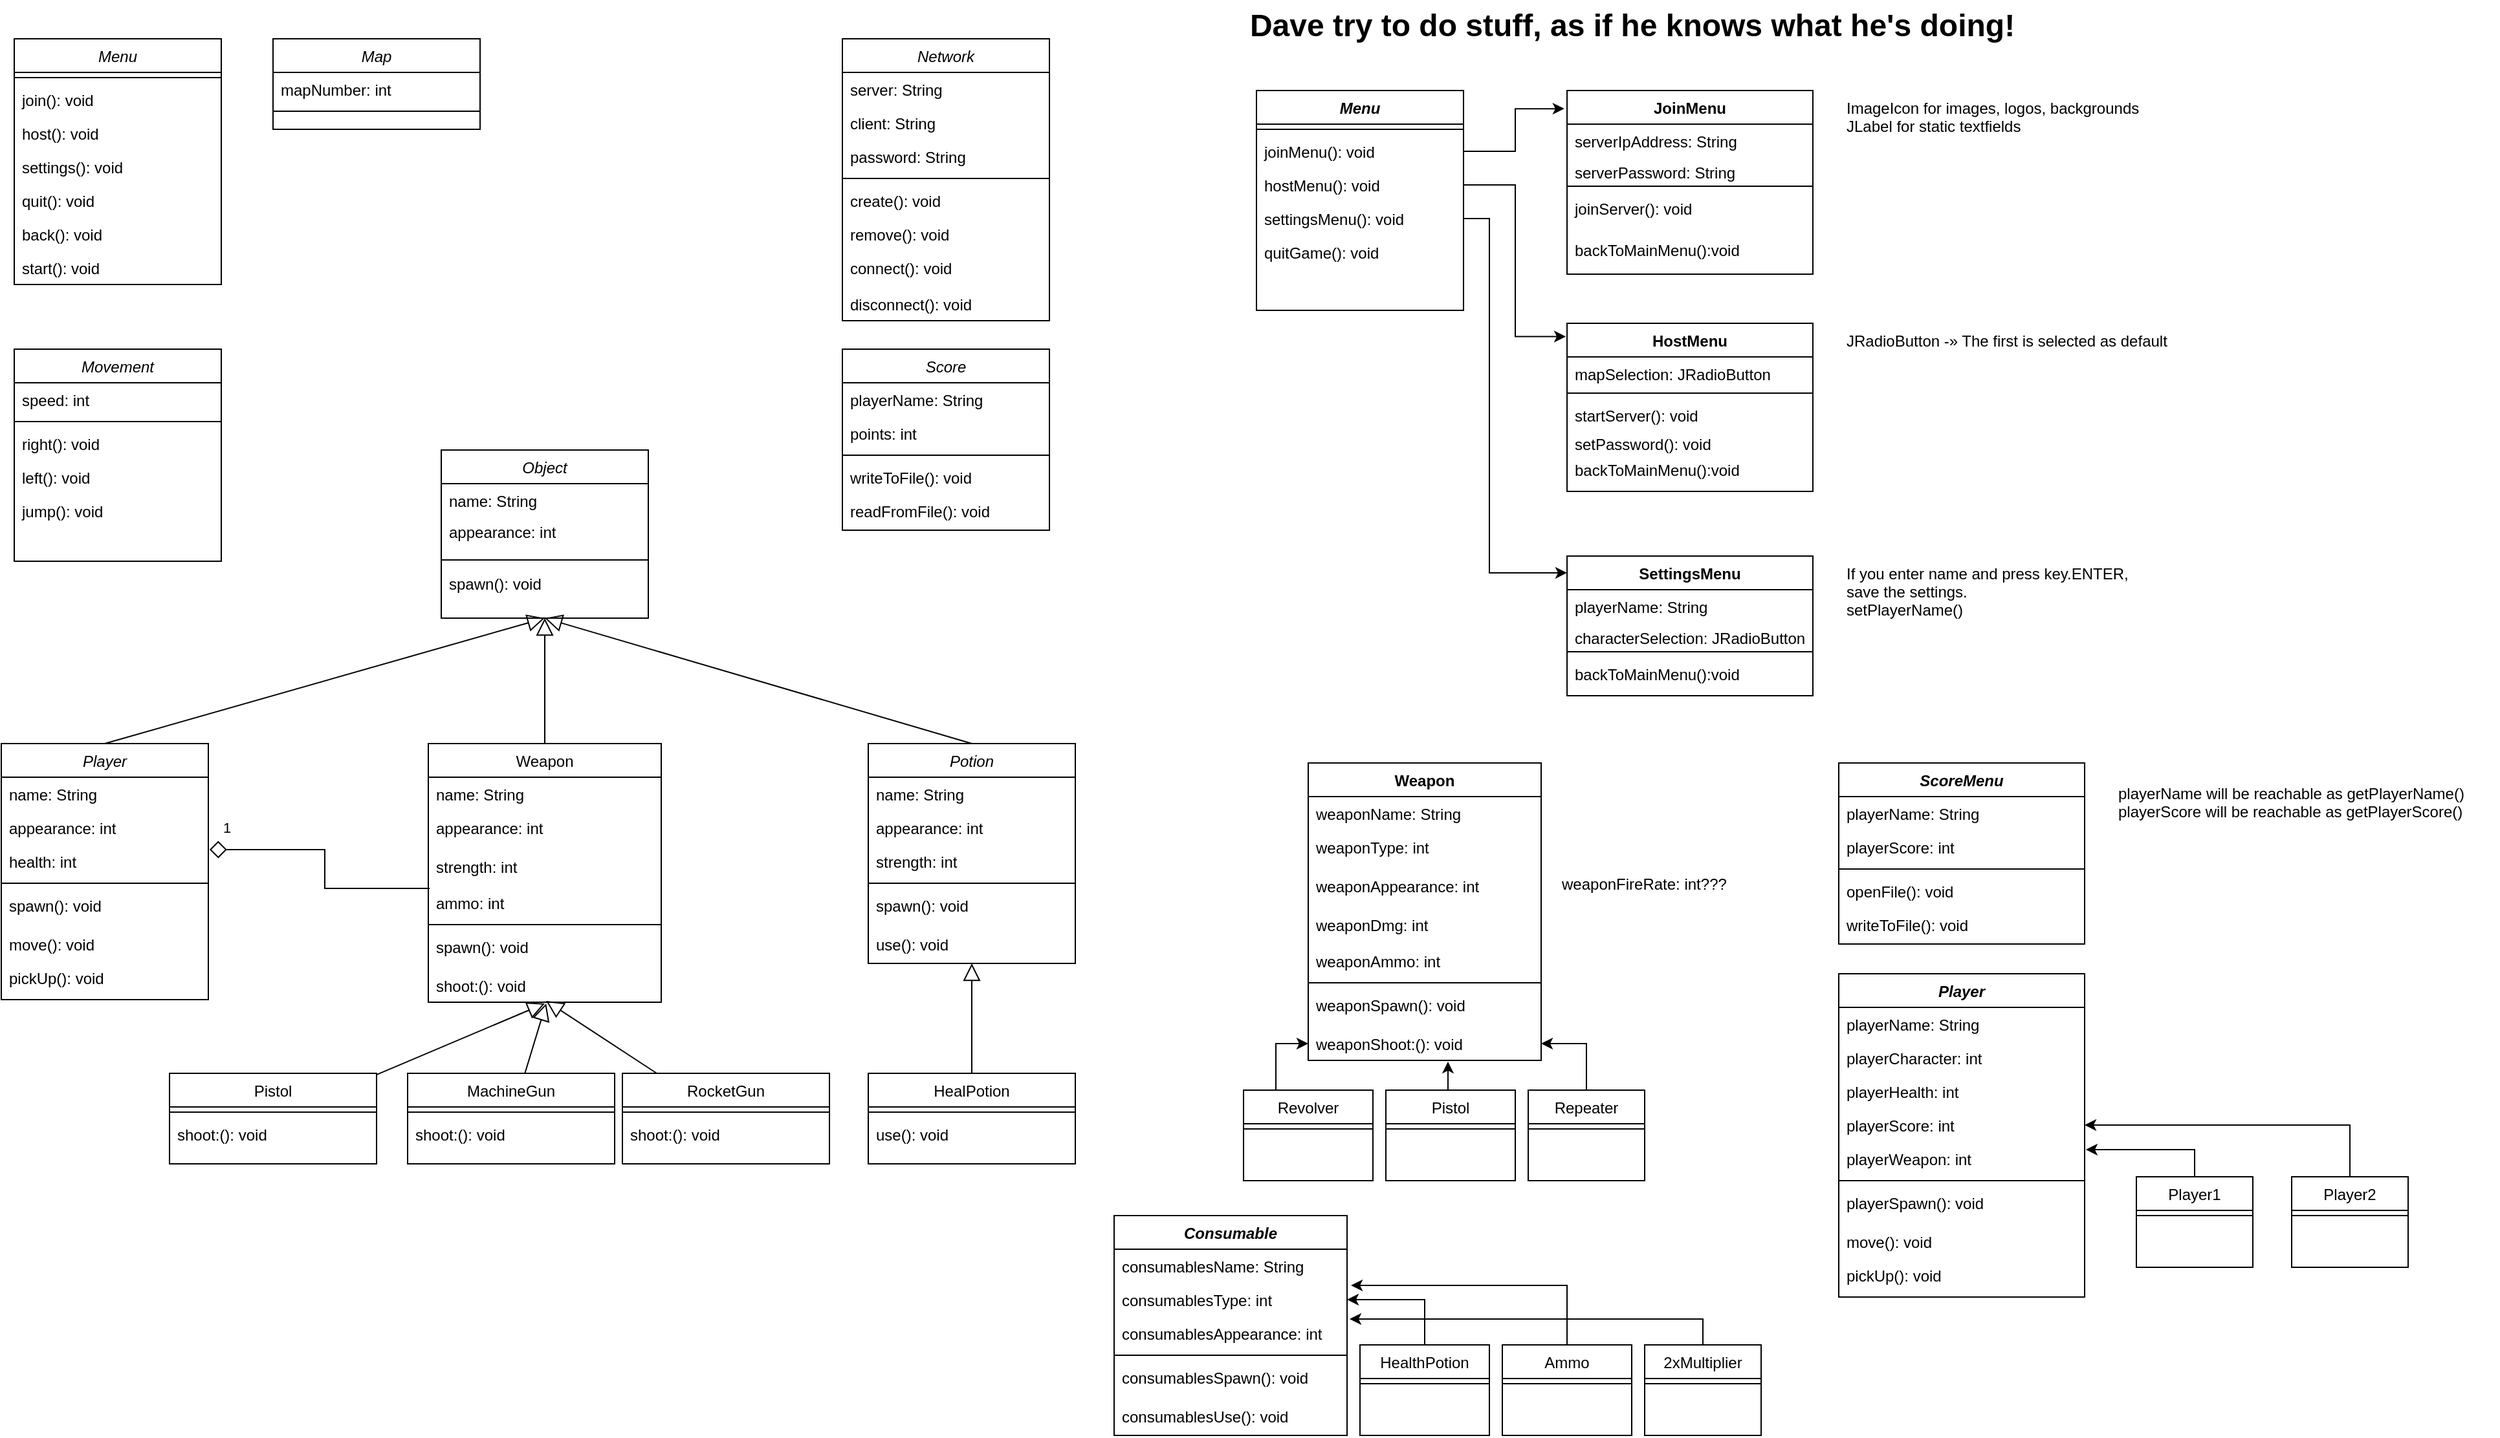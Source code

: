 <mxfile version="14.4.3" type="github">
  <diagram id="ZcS7Jbe5ZXRPlum8FtQR" name="Page-1">
    <mxGraphModel dx="1731" dy="1030" grid="1" gridSize="10" guides="1" tooltips="1" connect="1" arrows="1" fold="1" page="1" pageScale="1" pageWidth="1654" pageHeight="1169" math="0" shadow="0">
      <root>
        <mxCell id="0" />
        <mxCell id="1" parent="0" />
        <mxCell id="j9S9-_1Mp9KBC85wAZ-6-1" value="Map" style="swimlane;fontStyle=2;align=center;verticalAlign=top;childLayout=stackLayout;horizontal=1;startSize=26;horizontalStack=0;resizeParent=1;resizeLast=0;collapsible=1;marginBottom=0;rounded=0;shadow=0;strokeWidth=1;" parent="1" vertex="1">
          <mxGeometry x="320" y="40" width="160" height="70" as="geometry">
            <mxRectangle x="230" y="140" width="160" height="26" as="alternateBounds" />
          </mxGeometry>
        </mxCell>
        <mxCell id="j9S9-_1Mp9KBC85wAZ-6-2" value="mapNumber: int" style="text;align=left;verticalAlign=top;spacingLeft=4;spacingRight=4;overflow=hidden;rotatable=0;points=[[0,0.5],[1,0.5]];portConstraint=eastwest;" parent="j9S9-_1Mp9KBC85wAZ-6-1" vertex="1">
          <mxGeometry y="26" width="160" height="26" as="geometry" />
        </mxCell>
        <mxCell id="j9S9-_1Mp9KBC85wAZ-6-3" value="" style="line;html=1;strokeWidth=1;align=left;verticalAlign=middle;spacingTop=-1;spacingLeft=3;spacingRight=3;rotatable=0;labelPosition=right;points=[];portConstraint=eastwest;" parent="j9S9-_1Mp9KBC85wAZ-6-1" vertex="1">
          <mxGeometry y="52" width="160" height="8" as="geometry" />
        </mxCell>
        <mxCell id="j9S9-_1Mp9KBC85wAZ-6-4" value="Network" style="swimlane;fontStyle=2;align=center;verticalAlign=top;childLayout=stackLayout;horizontal=1;startSize=26;horizontalStack=0;resizeParent=1;resizeLast=0;collapsible=1;marginBottom=0;rounded=0;shadow=0;strokeWidth=1;" parent="1" vertex="1">
          <mxGeometry x="760" y="40" width="160" height="218" as="geometry">
            <mxRectangle x="230" y="140" width="160" height="26" as="alternateBounds" />
          </mxGeometry>
        </mxCell>
        <mxCell id="j9S9-_1Mp9KBC85wAZ-6-5" value="server: String" style="text;align=left;verticalAlign=top;spacingLeft=4;spacingRight=4;overflow=hidden;rotatable=0;points=[[0,0.5],[1,0.5]];portConstraint=eastwest;" parent="j9S9-_1Mp9KBC85wAZ-6-4" vertex="1">
          <mxGeometry y="26" width="160" height="26" as="geometry" />
        </mxCell>
        <mxCell id="j9S9-_1Mp9KBC85wAZ-6-6" value="client: String" style="text;align=left;verticalAlign=top;spacingLeft=4;spacingRight=4;overflow=hidden;rotatable=0;points=[[0,0.5],[1,0.5]];portConstraint=eastwest;rounded=0;shadow=0;html=0;" parent="j9S9-_1Mp9KBC85wAZ-6-4" vertex="1">
          <mxGeometry y="52" width="160" height="26" as="geometry" />
        </mxCell>
        <mxCell id="j9S9-_1Mp9KBC85wAZ-6-7" value="password: String" style="text;align=left;verticalAlign=top;spacingLeft=4;spacingRight=4;overflow=hidden;rotatable=0;points=[[0,0.5],[1,0.5]];portConstraint=eastwest;rounded=0;shadow=0;html=0;" parent="j9S9-_1Mp9KBC85wAZ-6-4" vertex="1">
          <mxGeometry y="78" width="160" height="26" as="geometry" />
        </mxCell>
        <mxCell id="j9S9-_1Mp9KBC85wAZ-6-8" value="" style="line;html=1;strokeWidth=1;align=left;verticalAlign=middle;spacingTop=-1;spacingLeft=3;spacingRight=3;rotatable=0;labelPosition=right;points=[];portConstraint=eastwest;" parent="j9S9-_1Mp9KBC85wAZ-6-4" vertex="1">
          <mxGeometry y="104" width="160" height="8" as="geometry" />
        </mxCell>
        <mxCell id="j9S9-_1Mp9KBC85wAZ-6-9" value="create(): void" style="text;align=left;verticalAlign=top;spacingLeft=4;spacingRight=4;overflow=hidden;rotatable=0;points=[[0,0.5],[1,0.5]];portConstraint=eastwest;" parent="j9S9-_1Mp9KBC85wAZ-6-4" vertex="1">
          <mxGeometry y="112" width="160" height="26" as="geometry" />
        </mxCell>
        <mxCell id="j9S9-_1Mp9KBC85wAZ-6-10" value="remove(): void" style="text;align=left;verticalAlign=top;spacingLeft=4;spacingRight=4;overflow=hidden;rotatable=0;points=[[0,0.5],[1,0.5]];portConstraint=eastwest;" parent="j9S9-_1Mp9KBC85wAZ-6-4" vertex="1">
          <mxGeometry y="138" width="160" height="26" as="geometry" />
        </mxCell>
        <mxCell id="j9S9-_1Mp9KBC85wAZ-6-11" value="connect(): void" style="text;align=left;verticalAlign=top;spacingLeft=4;spacingRight=4;overflow=hidden;rotatable=0;points=[[0,0.5],[1,0.5]];portConstraint=eastwest;" parent="j9S9-_1Mp9KBC85wAZ-6-4" vertex="1">
          <mxGeometry y="164" width="160" height="28" as="geometry" />
        </mxCell>
        <mxCell id="j9S9-_1Mp9KBC85wAZ-6-12" value="disconnect(): void" style="text;align=left;verticalAlign=top;spacingLeft=4;spacingRight=4;overflow=hidden;rotatable=0;points=[[0,0.5],[1,0.5]];portConstraint=eastwest;" parent="j9S9-_1Mp9KBC85wAZ-6-4" vertex="1">
          <mxGeometry y="192" width="160" height="26" as="geometry" />
        </mxCell>
        <mxCell id="j9S9-_1Mp9KBC85wAZ-6-13" value="Object" style="swimlane;fontStyle=2;align=center;verticalAlign=top;childLayout=stackLayout;horizontal=1;startSize=26;horizontalStack=0;resizeParent=1;resizeLast=0;collapsible=1;marginBottom=0;rounded=0;shadow=0;strokeWidth=1;" parent="1" vertex="1">
          <mxGeometry x="450" y="358" width="160" height="130" as="geometry">
            <mxRectangle x="230" y="140" width="160" height="26" as="alternateBounds" />
          </mxGeometry>
        </mxCell>
        <mxCell id="j9S9-_1Mp9KBC85wAZ-6-14" value="name: String" style="text;align=left;verticalAlign=top;spacingLeft=4;spacingRight=4;overflow=hidden;rotatable=0;points=[[0,0.5],[1,0.5]];portConstraint=eastwest;" parent="j9S9-_1Mp9KBC85wAZ-6-13" vertex="1">
          <mxGeometry y="26" width="160" height="24" as="geometry" />
        </mxCell>
        <mxCell id="j9S9-_1Mp9KBC85wAZ-6-15" value="appearance: int" style="text;align=left;verticalAlign=top;spacingLeft=4;spacingRight=4;overflow=hidden;rotatable=0;points=[[0,0.5],[1,0.5]];portConstraint=eastwest;" parent="j9S9-_1Mp9KBC85wAZ-6-13" vertex="1">
          <mxGeometry y="50" width="160" height="30" as="geometry" />
        </mxCell>
        <mxCell id="j9S9-_1Mp9KBC85wAZ-6-16" value="" style="line;html=1;strokeWidth=1;align=left;verticalAlign=middle;spacingTop=-1;spacingLeft=3;spacingRight=3;rotatable=0;labelPosition=right;points=[];portConstraint=eastwest;" parent="j9S9-_1Mp9KBC85wAZ-6-13" vertex="1">
          <mxGeometry y="80" width="160" height="10" as="geometry" />
        </mxCell>
        <mxCell id="j9S9-_1Mp9KBC85wAZ-6-17" value="spawn(): void" style="text;align=left;verticalAlign=top;spacingLeft=4;spacingRight=4;overflow=hidden;rotatable=0;points=[[0,0.5],[1,0.5]];portConstraint=eastwest;" parent="j9S9-_1Mp9KBC85wAZ-6-13" vertex="1">
          <mxGeometry y="90" width="160" height="30" as="geometry" />
        </mxCell>
        <mxCell id="j9S9-_1Mp9KBC85wAZ-6-18" style="edgeStyle=none;rounded=0;orthogonalLoop=1;jettySize=auto;html=1;entryX=0.5;entryY=1;entryDx=0;entryDy=0;endArrow=block;endFill=0;endSize=11;targetPerimeterSpacing=6;exitX=0.5;exitY=0;exitDx=0;exitDy=0;" parent="1" source="j9S9-_1Mp9KBC85wAZ-6-19" target="j9S9-_1Mp9KBC85wAZ-6-13" edge="1">
          <mxGeometry relative="1" as="geometry" />
        </mxCell>
        <mxCell id="j9S9-_1Mp9KBC85wAZ-6-19" value="Player" style="swimlane;fontStyle=2;align=center;verticalAlign=top;childLayout=stackLayout;horizontal=1;startSize=26;horizontalStack=0;resizeParent=1;resizeLast=0;collapsible=1;marginBottom=0;rounded=0;shadow=0;strokeWidth=1;" parent="1" vertex="1">
          <mxGeometry x="110" y="585" width="160" height="198" as="geometry">
            <mxRectangle x="230" y="140" width="160" height="26" as="alternateBounds" />
          </mxGeometry>
        </mxCell>
        <mxCell id="j9S9-_1Mp9KBC85wAZ-6-20" value="name: String" style="text;align=left;verticalAlign=top;spacingLeft=4;spacingRight=4;overflow=hidden;rotatable=0;points=[[0,0.5],[1,0.5]];portConstraint=eastwest;" parent="j9S9-_1Mp9KBC85wAZ-6-19" vertex="1">
          <mxGeometry y="26" width="160" height="26" as="geometry" />
        </mxCell>
        <mxCell id="j9S9-_1Mp9KBC85wAZ-6-21" value="appearance: int" style="text;align=left;verticalAlign=top;spacingLeft=4;spacingRight=4;overflow=hidden;rotatable=0;points=[[0,0.5],[1,0.5]];portConstraint=eastwest;rounded=0;shadow=0;html=0;" parent="j9S9-_1Mp9KBC85wAZ-6-19" vertex="1">
          <mxGeometry y="52" width="160" height="26" as="geometry" />
        </mxCell>
        <mxCell id="j9S9-_1Mp9KBC85wAZ-6-22" value="health: int" style="text;align=left;verticalAlign=top;spacingLeft=4;spacingRight=4;overflow=hidden;rotatable=0;points=[[0,0.5],[1,0.5]];portConstraint=eastwest;rounded=0;shadow=0;html=0;" parent="j9S9-_1Mp9KBC85wAZ-6-19" vertex="1">
          <mxGeometry y="78" width="160" height="26" as="geometry" />
        </mxCell>
        <mxCell id="j9S9-_1Mp9KBC85wAZ-6-23" value="" style="line;html=1;strokeWidth=1;align=left;verticalAlign=middle;spacingTop=-1;spacingLeft=3;spacingRight=3;rotatable=0;labelPosition=right;points=[];portConstraint=eastwest;" parent="j9S9-_1Mp9KBC85wAZ-6-19" vertex="1">
          <mxGeometry y="104" width="160" height="8" as="geometry" />
        </mxCell>
        <mxCell id="j9S9-_1Mp9KBC85wAZ-6-24" value="spawn(): void" style="text;align=left;verticalAlign=top;spacingLeft=4;spacingRight=4;overflow=hidden;rotatable=0;points=[[0,0.5],[1,0.5]];portConstraint=eastwest;" parent="j9S9-_1Mp9KBC85wAZ-6-19" vertex="1">
          <mxGeometry y="112" width="160" height="30" as="geometry" />
        </mxCell>
        <mxCell id="j9S9-_1Mp9KBC85wAZ-6-25" value="move(): void" style="text;align=left;verticalAlign=top;spacingLeft=4;spacingRight=4;overflow=hidden;rotatable=0;points=[[0,0.5],[1,0.5]];portConstraint=eastwest;" parent="j9S9-_1Mp9KBC85wAZ-6-19" vertex="1">
          <mxGeometry y="142" width="160" height="26" as="geometry" />
        </mxCell>
        <mxCell id="j9S9-_1Mp9KBC85wAZ-6-26" value="pickUp(): void" style="text;align=left;verticalAlign=top;spacingLeft=4;spacingRight=4;overflow=hidden;rotatable=0;points=[[0,0.5],[1,0.5]];portConstraint=eastwest;" parent="j9S9-_1Mp9KBC85wAZ-6-19" vertex="1">
          <mxGeometry y="168" width="160" height="30" as="geometry" />
        </mxCell>
        <mxCell id="j9S9-_1Mp9KBC85wAZ-6-27" style="edgeStyle=none;rounded=0;orthogonalLoop=1;jettySize=auto;html=1;endArrow=block;endFill=0;endSize=11;targetPerimeterSpacing=6;entryX=0.5;entryY=1;entryDx=0;entryDy=0;" parent="1" source="j9S9-_1Mp9KBC85wAZ-6-28" target="j9S9-_1Mp9KBC85wAZ-6-13" edge="1">
          <mxGeometry relative="1" as="geometry">
            <mxPoint x="450" y="740" as="targetPoint" />
          </mxGeometry>
        </mxCell>
        <mxCell id="j9S9-_1Mp9KBC85wAZ-6-28" value="Weapon" style="swimlane;fontStyle=0;align=center;verticalAlign=top;childLayout=stackLayout;horizontal=1;startSize=26;horizontalStack=0;resizeParent=1;resizeLast=0;collapsible=1;marginBottom=0;rounded=0;shadow=0;strokeWidth=1;" parent="1" vertex="1">
          <mxGeometry x="440" y="585" width="180" height="200" as="geometry">
            <mxRectangle x="130" y="380" width="160" height="26" as="alternateBounds" />
          </mxGeometry>
        </mxCell>
        <mxCell id="j9S9-_1Mp9KBC85wAZ-6-29" value="name: String" style="text;align=left;verticalAlign=top;spacingLeft=4;spacingRight=4;overflow=hidden;rotatable=0;points=[[0,0.5],[1,0.5]];portConstraint=eastwest;" parent="j9S9-_1Mp9KBC85wAZ-6-28" vertex="1">
          <mxGeometry y="26" width="180" height="26" as="geometry" />
        </mxCell>
        <mxCell id="j9S9-_1Mp9KBC85wAZ-6-30" value="appearance: int" style="text;align=left;verticalAlign=top;spacingLeft=4;spacingRight=4;overflow=hidden;rotatable=0;points=[[0,0.5],[1,0.5]];portConstraint=eastwest;" parent="j9S9-_1Mp9KBC85wAZ-6-28" vertex="1">
          <mxGeometry y="52" width="180" height="30" as="geometry" />
        </mxCell>
        <mxCell id="j9S9-_1Mp9KBC85wAZ-6-31" value="strength: int" style="text;align=left;verticalAlign=top;spacingLeft=4;spacingRight=4;overflow=hidden;rotatable=0;points=[[0,0.5],[1,0.5]];portConstraint=eastwest;rounded=0;shadow=0;html=0;" parent="j9S9-_1Mp9KBC85wAZ-6-28" vertex="1">
          <mxGeometry y="82" width="180" height="28" as="geometry" />
        </mxCell>
        <mxCell id="j9S9-_1Mp9KBC85wAZ-6-32" value="ammo: int" style="text;align=left;verticalAlign=top;spacingLeft=4;spacingRight=4;overflow=hidden;rotatable=0;points=[[0,0.5],[1,0.5]];portConstraint=eastwest;" parent="j9S9-_1Mp9KBC85wAZ-6-28" vertex="1">
          <mxGeometry y="110" width="180" height="26" as="geometry" />
        </mxCell>
        <mxCell id="j9S9-_1Mp9KBC85wAZ-6-33" value="" style="line;html=1;strokeWidth=1;align=left;verticalAlign=middle;spacingTop=-1;spacingLeft=3;spacingRight=3;rotatable=0;labelPosition=right;points=[];portConstraint=eastwest;" parent="j9S9-_1Mp9KBC85wAZ-6-28" vertex="1">
          <mxGeometry y="136" width="180" height="8" as="geometry" />
        </mxCell>
        <mxCell id="j9S9-_1Mp9KBC85wAZ-6-34" value="spawn(): void" style="text;align=left;verticalAlign=top;spacingLeft=4;spacingRight=4;overflow=hidden;rotatable=0;points=[[0,0.5],[1,0.5]];portConstraint=eastwest;" parent="j9S9-_1Mp9KBC85wAZ-6-28" vertex="1">
          <mxGeometry y="144" width="180" height="30" as="geometry" />
        </mxCell>
        <mxCell id="j9S9-_1Mp9KBC85wAZ-6-35" value="shoot:(): void" style="text;align=left;verticalAlign=top;spacingLeft=4;spacingRight=4;overflow=hidden;rotatable=0;points=[[0,0.5],[1,0.5]];portConstraint=eastwest;" parent="j9S9-_1Mp9KBC85wAZ-6-28" vertex="1">
          <mxGeometry y="174" width="180" height="26" as="geometry" />
        </mxCell>
        <mxCell id="j9S9-_1Mp9KBC85wAZ-6-36" style="edgeStyle=none;rounded=0;orthogonalLoop=1;jettySize=auto;html=1;endArrow=block;endFill=0;endSize=11;targetPerimeterSpacing=6;entryX=0.506;entryY=1.038;entryDx=0;entryDy=0;entryPerimeter=0;" parent="1" source="j9S9-_1Mp9KBC85wAZ-6-37" target="j9S9-_1Mp9KBC85wAZ-6-35" edge="1">
          <mxGeometry relative="1" as="geometry">
            <mxPoint x="504" y="990" as="targetPoint" />
          </mxGeometry>
        </mxCell>
        <mxCell id="j9S9-_1Mp9KBC85wAZ-6-37" value="MachineGun" style="swimlane;fontStyle=0;align=center;verticalAlign=top;childLayout=stackLayout;horizontal=1;startSize=26;horizontalStack=0;resizeParent=1;resizeLast=0;collapsible=1;marginBottom=0;rounded=0;shadow=0;strokeWidth=1;" parent="1" vertex="1">
          <mxGeometry x="424" y="840" width="160" height="70" as="geometry">
            <mxRectangle x="340" y="380" width="170" height="26" as="alternateBounds" />
          </mxGeometry>
        </mxCell>
        <mxCell id="j9S9-_1Mp9KBC85wAZ-6-38" value="" style="line;html=1;strokeWidth=1;align=left;verticalAlign=middle;spacingTop=-1;spacingLeft=3;spacingRight=3;rotatable=0;labelPosition=right;points=[];portConstraint=eastwest;" parent="j9S9-_1Mp9KBC85wAZ-6-37" vertex="1">
          <mxGeometry y="26" width="160" height="8" as="geometry" />
        </mxCell>
        <mxCell id="j9S9-_1Mp9KBC85wAZ-6-39" value="shoot:(): void" style="text;align=left;verticalAlign=top;spacingLeft=4;spacingRight=4;overflow=hidden;rotatable=0;points=[[0,0.5],[1,0.5]];portConstraint=eastwest;" parent="j9S9-_1Mp9KBC85wAZ-6-37" vertex="1">
          <mxGeometry y="34" width="160" height="26" as="geometry" />
        </mxCell>
        <mxCell id="j9S9-_1Mp9KBC85wAZ-6-40" value="1" style="edgeStyle=orthogonalEdgeStyle;rounded=0;orthogonalLoop=1;jettySize=auto;html=1;entryX=1.006;entryY=1.154;entryDx=0;entryDy=0;entryPerimeter=0;endArrow=diamond;endFill=0;exitX=0.006;exitY=0.077;exitDx=0;exitDy=0;exitPerimeter=0;targetPerimeterSpacing=6;endSize=11;" parent="1" source="j9S9-_1Mp9KBC85wAZ-6-32" target="j9S9-_1Mp9KBC85wAZ-6-21" edge="1">
          <mxGeometry x="0.871" y="-17" relative="1" as="geometry">
            <mxPoint as="offset" />
          </mxGeometry>
        </mxCell>
        <mxCell id="j9S9-_1Mp9KBC85wAZ-6-41" style="edgeStyle=none;rounded=0;orthogonalLoop=1;jettySize=auto;html=1;endArrow=block;endFill=0;endSize=11;targetPerimeterSpacing=6;entryX=0.506;entryY=0.962;entryDx=0;entryDy=0;entryPerimeter=0;" parent="1" source="j9S9-_1Mp9KBC85wAZ-6-42" target="j9S9-_1Mp9KBC85wAZ-6-35" edge="1">
          <mxGeometry relative="1" as="geometry">
            <mxPoint x="460" y="950" as="targetPoint" />
            <Array as="points" />
          </mxGeometry>
        </mxCell>
        <mxCell id="j9S9-_1Mp9KBC85wAZ-6-42" value="RocketGun" style="swimlane;fontStyle=0;align=center;verticalAlign=top;childLayout=stackLayout;horizontal=1;startSize=26;horizontalStack=0;resizeParent=1;resizeLast=0;collapsible=1;marginBottom=0;rounded=0;shadow=0;strokeWidth=1;" parent="1" vertex="1">
          <mxGeometry x="590" y="840" width="160" height="70" as="geometry">
            <mxRectangle x="340" y="380" width="170" height="26" as="alternateBounds" />
          </mxGeometry>
        </mxCell>
        <mxCell id="j9S9-_1Mp9KBC85wAZ-6-43" value="" style="line;html=1;strokeWidth=1;align=left;verticalAlign=middle;spacingTop=-1;spacingLeft=3;spacingRight=3;rotatable=0;labelPosition=right;points=[];portConstraint=eastwest;" parent="j9S9-_1Mp9KBC85wAZ-6-42" vertex="1">
          <mxGeometry y="26" width="160" height="8" as="geometry" />
        </mxCell>
        <mxCell id="j9S9-_1Mp9KBC85wAZ-6-44" value="shoot:(): void" style="text;align=left;verticalAlign=top;spacingLeft=4;spacingRight=4;overflow=hidden;rotatable=0;points=[[0,0.5],[1,0.5]];portConstraint=eastwest;" parent="j9S9-_1Mp9KBC85wAZ-6-42" vertex="1">
          <mxGeometry y="34" width="160" height="26" as="geometry" />
        </mxCell>
        <mxCell id="j9S9-_1Mp9KBC85wAZ-6-45" style="edgeStyle=none;rounded=0;orthogonalLoop=1;jettySize=auto;html=1;endArrow=block;endFill=0;endSize=11;targetPerimeterSpacing=6;entryX=0.5;entryY=1.038;entryDx=0;entryDy=0;entryPerimeter=0;" parent="1" source="j9S9-_1Mp9KBC85wAZ-6-46" target="j9S9-_1Mp9KBC85wAZ-6-35" edge="1">
          <mxGeometry relative="1" as="geometry">
            <mxPoint x="510" y="990" as="targetPoint" />
          </mxGeometry>
        </mxCell>
        <mxCell id="j9S9-_1Mp9KBC85wAZ-6-46" value="Pistol" style="swimlane;fontStyle=0;align=center;verticalAlign=top;childLayout=stackLayout;horizontal=1;startSize=26;horizontalStack=0;resizeParent=1;resizeLast=0;collapsible=1;marginBottom=0;rounded=0;shadow=0;strokeWidth=1;" parent="1" vertex="1">
          <mxGeometry x="240" y="840" width="160" height="70" as="geometry">
            <mxRectangle x="340" y="380" width="170" height="26" as="alternateBounds" />
          </mxGeometry>
        </mxCell>
        <mxCell id="j9S9-_1Mp9KBC85wAZ-6-47" value="" style="line;html=1;strokeWidth=1;align=left;verticalAlign=middle;spacingTop=-1;spacingLeft=3;spacingRight=3;rotatable=0;labelPosition=right;points=[];portConstraint=eastwest;" parent="j9S9-_1Mp9KBC85wAZ-6-46" vertex="1">
          <mxGeometry y="26" width="160" height="8" as="geometry" />
        </mxCell>
        <mxCell id="j9S9-_1Mp9KBC85wAZ-6-48" value="shoot:(): void" style="text;align=left;verticalAlign=top;spacingLeft=4;spacingRight=4;overflow=hidden;rotatable=0;points=[[0,0.5],[1,0.5]];portConstraint=eastwest;" parent="j9S9-_1Mp9KBC85wAZ-6-46" vertex="1">
          <mxGeometry y="34" width="160" height="26" as="geometry" />
        </mxCell>
        <mxCell id="j9S9-_1Mp9KBC85wAZ-6-49" style="edgeStyle=none;rounded=0;orthogonalLoop=1;jettySize=auto;html=1;entryX=0.5;entryY=1;entryDx=0;entryDy=0;endArrow=block;endFill=0;endSize=11;targetPerimeterSpacing=6;exitX=0.5;exitY=0;exitDx=0;exitDy=0;" parent="1" source="j9S9-_1Mp9KBC85wAZ-6-50" target="j9S9-_1Mp9KBC85wAZ-6-13" edge="1">
          <mxGeometry relative="1" as="geometry" />
        </mxCell>
        <mxCell id="j9S9-_1Mp9KBC85wAZ-6-50" value="Potion" style="swimlane;fontStyle=2;align=center;verticalAlign=top;childLayout=stackLayout;horizontal=1;startSize=26;horizontalStack=0;resizeParent=1;resizeLast=0;collapsible=1;marginBottom=0;rounded=0;shadow=0;strokeWidth=1;" parent="1" vertex="1">
          <mxGeometry x="780" y="585" width="160" height="170" as="geometry">
            <mxRectangle x="230" y="140" width="160" height="26" as="alternateBounds" />
          </mxGeometry>
        </mxCell>
        <mxCell id="j9S9-_1Mp9KBC85wAZ-6-51" value="name: String" style="text;align=left;verticalAlign=top;spacingLeft=4;spacingRight=4;overflow=hidden;rotatable=0;points=[[0,0.5],[1,0.5]];portConstraint=eastwest;" parent="j9S9-_1Mp9KBC85wAZ-6-50" vertex="1">
          <mxGeometry y="26" width="160" height="26" as="geometry" />
        </mxCell>
        <mxCell id="j9S9-_1Mp9KBC85wAZ-6-52" value="appearance: int" style="text;align=left;verticalAlign=top;spacingLeft=4;spacingRight=4;overflow=hidden;rotatable=0;points=[[0,0.5],[1,0.5]];portConstraint=eastwest;rounded=0;shadow=0;html=0;" parent="j9S9-_1Mp9KBC85wAZ-6-50" vertex="1">
          <mxGeometry y="52" width="160" height="26" as="geometry" />
        </mxCell>
        <mxCell id="j9S9-_1Mp9KBC85wAZ-6-53" value="strength: int" style="text;align=left;verticalAlign=top;spacingLeft=4;spacingRight=4;overflow=hidden;rotatable=0;points=[[0,0.5],[1,0.5]];portConstraint=eastwest;rounded=0;shadow=0;html=0;" parent="j9S9-_1Mp9KBC85wAZ-6-50" vertex="1">
          <mxGeometry y="78" width="160" height="26" as="geometry" />
        </mxCell>
        <mxCell id="j9S9-_1Mp9KBC85wAZ-6-54" value="" style="line;html=1;strokeWidth=1;align=left;verticalAlign=middle;spacingTop=-1;spacingLeft=3;spacingRight=3;rotatable=0;labelPosition=right;points=[];portConstraint=eastwest;" parent="j9S9-_1Mp9KBC85wAZ-6-50" vertex="1">
          <mxGeometry y="104" width="160" height="8" as="geometry" />
        </mxCell>
        <mxCell id="j9S9-_1Mp9KBC85wAZ-6-55" value="spawn(): void" style="text;align=left;verticalAlign=top;spacingLeft=4;spacingRight=4;overflow=hidden;rotatable=0;points=[[0,0.5],[1,0.5]];portConstraint=eastwest;" parent="j9S9-_1Mp9KBC85wAZ-6-50" vertex="1">
          <mxGeometry y="112" width="160" height="30" as="geometry" />
        </mxCell>
        <mxCell id="j9S9-_1Mp9KBC85wAZ-6-56" value="use(): void" style="text;align=left;verticalAlign=top;spacingLeft=4;spacingRight=4;overflow=hidden;rotatable=0;points=[[0,0.5],[1,0.5]];portConstraint=eastwest;" parent="j9S9-_1Mp9KBC85wAZ-6-50" vertex="1">
          <mxGeometry y="142" width="160" height="26" as="geometry" />
        </mxCell>
        <mxCell id="j9S9-_1Mp9KBC85wAZ-6-57" style="edgeStyle=none;rounded=0;orthogonalLoop=1;jettySize=auto;html=1;endArrow=block;endFill=0;endSize=11;targetPerimeterSpacing=6;entryX=0.5;entryY=1;entryDx=0;entryDy=0;" parent="1" source="j9S9-_1Mp9KBC85wAZ-6-58" target="j9S9-_1Mp9KBC85wAZ-6-50" edge="1">
          <mxGeometry relative="1" as="geometry">
            <mxPoint x="740" y="1020" as="targetPoint" />
          </mxGeometry>
        </mxCell>
        <mxCell id="j9S9-_1Mp9KBC85wAZ-6-58" value="HealPotion" style="swimlane;fontStyle=0;align=center;verticalAlign=top;childLayout=stackLayout;horizontal=1;startSize=26;horizontalStack=0;resizeParent=1;resizeLast=0;collapsible=1;marginBottom=0;rounded=0;shadow=0;strokeWidth=1;" parent="1" vertex="1">
          <mxGeometry x="780" y="840" width="160" height="70" as="geometry">
            <mxRectangle x="340" y="380" width="170" height="26" as="alternateBounds" />
          </mxGeometry>
        </mxCell>
        <mxCell id="j9S9-_1Mp9KBC85wAZ-6-59" value="" style="line;html=1;strokeWidth=1;align=left;verticalAlign=middle;spacingTop=-1;spacingLeft=3;spacingRight=3;rotatable=0;labelPosition=right;points=[];portConstraint=eastwest;" parent="j9S9-_1Mp9KBC85wAZ-6-58" vertex="1">
          <mxGeometry y="26" width="160" height="8" as="geometry" />
        </mxCell>
        <mxCell id="j9S9-_1Mp9KBC85wAZ-6-60" value="use(): void" style="text;align=left;verticalAlign=top;spacingLeft=4;spacingRight=4;overflow=hidden;rotatable=0;points=[[0,0.5],[1,0.5]];portConstraint=eastwest;" parent="j9S9-_1Mp9KBC85wAZ-6-58" vertex="1">
          <mxGeometry y="34" width="160" height="26" as="geometry" />
        </mxCell>
        <mxCell id="j9S9-_1Mp9KBC85wAZ-6-61" value="Menu" style="swimlane;fontStyle=2;align=center;verticalAlign=top;childLayout=stackLayout;horizontal=1;startSize=26;horizontalStack=0;resizeParent=1;resizeLast=0;collapsible=1;marginBottom=0;rounded=0;shadow=0;strokeWidth=1;" parent="1" vertex="1">
          <mxGeometry x="120" y="40" width="160" height="190" as="geometry">
            <mxRectangle x="230" y="140" width="160" height="26" as="alternateBounds" />
          </mxGeometry>
        </mxCell>
        <mxCell id="j9S9-_1Mp9KBC85wAZ-6-62" value="" style="line;html=1;strokeWidth=1;align=left;verticalAlign=middle;spacingTop=-1;spacingLeft=3;spacingRight=3;rotatable=0;labelPosition=right;points=[];portConstraint=eastwest;" parent="j9S9-_1Mp9KBC85wAZ-6-61" vertex="1">
          <mxGeometry y="26" width="160" height="8" as="geometry" />
        </mxCell>
        <mxCell id="j9S9-_1Mp9KBC85wAZ-6-63" value="join(): void" style="text;align=left;verticalAlign=top;spacingLeft=4;spacingRight=4;overflow=hidden;rotatable=0;points=[[0,0.5],[1,0.5]];portConstraint=eastwest;" parent="j9S9-_1Mp9KBC85wAZ-6-61" vertex="1">
          <mxGeometry y="34" width="160" height="26" as="geometry" />
        </mxCell>
        <mxCell id="j9S9-_1Mp9KBC85wAZ-6-64" value="host(): void" style="text;align=left;verticalAlign=top;spacingLeft=4;spacingRight=4;overflow=hidden;rotatable=0;points=[[0,0.5],[1,0.5]];portConstraint=eastwest;" parent="j9S9-_1Mp9KBC85wAZ-6-61" vertex="1">
          <mxGeometry y="60" width="160" height="26" as="geometry" />
        </mxCell>
        <mxCell id="j9S9-_1Mp9KBC85wAZ-6-65" value="settings(): void" style="text;align=left;verticalAlign=top;spacingLeft=4;spacingRight=4;overflow=hidden;rotatable=0;points=[[0,0.5],[1,0.5]];portConstraint=eastwest;" parent="j9S9-_1Mp9KBC85wAZ-6-61" vertex="1">
          <mxGeometry y="86" width="160" height="26" as="geometry" />
        </mxCell>
        <mxCell id="j9S9-_1Mp9KBC85wAZ-6-66" value="quit(): void" style="text;align=left;verticalAlign=top;spacingLeft=4;spacingRight=4;overflow=hidden;rotatable=0;points=[[0,0.5],[1,0.5]];portConstraint=eastwest;" parent="j9S9-_1Mp9KBC85wAZ-6-61" vertex="1">
          <mxGeometry y="112" width="160" height="26" as="geometry" />
        </mxCell>
        <mxCell id="j9S9-_1Mp9KBC85wAZ-6-68" value="back(): void" style="text;align=left;verticalAlign=top;spacingLeft=4;spacingRight=4;overflow=hidden;rotatable=0;points=[[0,0.5],[1,0.5]];portConstraint=eastwest;" parent="j9S9-_1Mp9KBC85wAZ-6-61" vertex="1">
          <mxGeometry y="138" width="160" height="26" as="geometry" />
        </mxCell>
        <mxCell id="j9S9-_1Mp9KBC85wAZ-6-67" value="start(): void" style="text;align=left;verticalAlign=top;spacingLeft=4;spacingRight=4;overflow=hidden;rotatable=0;points=[[0,0.5],[1,0.5]];portConstraint=eastwest;" parent="j9S9-_1Mp9KBC85wAZ-6-61" vertex="1">
          <mxGeometry y="164" width="160" height="26" as="geometry" />
        </mxCell>
        <mxCell id="j9S9-_1Mp9KBC85wAZ-6-69" value="Movement" style="swimlane;fontStyle=2;align=center;verticalAlign=top;childLayout=stackLayout;horizontal=1;startSize=26;horizontalStack=0;resizeParent=1;resizeLast=0;collapsible=1;marginBottom=0;rounded=0;shadow=0;strokeWidth=1;" parent="1" vertex="1">
          <mxGeometry x="120" y="280" width="160" height="164" as="geometry">
            <mxRectangle x="230" y="140" width="160" height="26" as="alternateBounds" />
          </mxGeometry>
        </mxCell>
        <mxCell id="j9S9-_1Mp9KBC85wAZ-6-70" value="speed: int" style="text;align=left;verticalAlign=top;spacingLeft=4;spacingRight=4;overflow=hidden;rotatable=0;points=[[0,0.5],[1,0.5]];portConstraint=eastwest;rounded=0;shadow=0;html=0;" parent="j9S9-_1Mp9KBC85wAZ-6-69" vertex="1">
          <mxGeometry y="26" width="160" height="26" as="geometry" />
        </mxCell>
        <mxCell id="j9S9-_1Mp9KBC85wAZ-6-71" value="" style="line;html=1;strokeWidth=1;align=left;verticalAlign=middle;spacingTop=-1;spacingLeft=3;spacingRight=3;rotatable=0;labelPosition=right;points=[];portConstraint=eastwest;" parent="j9S9-_1Mp9KBC85wAZ-6-69" vertex="1">
          <mxGeometry y="52" width="160" height="8" as="geometry" />
        </mxCell>
        <mxCell id="j9S9-_1Mp9KBC85wAZ-6-72" value="right(): void" style="text;align=left;verticalAlign=top;spacingLeft=4;spacingRight=4;overflow=hidden;rotatable=0;points=[[0,0.5],[1,0.5]];portConstraint=eastwest;" parent="j9S9-_1Mp9KBC85wAZ-6-69" vertex="1">
          <mxGeometry y="60" width="160" height="26" as="geometry" />
        </mxCell>
        <mxCell id="j9S9-_1Mp9KBC85wAZ-6-73" value="left(): void" style="text;align=left;verticalAlign=top;spacingLeft=4;spacingRight=4;overflow=hidden;rotatable=0;points=[[0,0.5],[1,0.5]];portConstraint=eastwest;" parent="j9S9-_1Mp9KBC85wAZ-6-69" vertex="1">
          <mxGeometry y="86" width="160" height="26" as="geometry" />
        </mxCell>
        <mxCell id="j9S9-_1Mp9KBC85wAZ-6-74" value="jump(): void" style="text;align=left;verticalAlign=top;spacingLeft=4;spacingRight=4;overflow=hidden;rotatable=0;points=[[0,0.5],[1,0.5]];portConstraint=eastwest;" parent="j9S9-_1Mp9KBC85wAZ-6-69" vertex="1">
          <mxGeometry y="112" width="160" height="26" as="geometry" />
        </mxCell>
        <mxCell id="j9S9-_1Mp9KBC85wAZ-6-75" value="Score" style="swimlane;fontStyle=2;align=center;verticalAlign=top;childLayout=stackLayout;horizontal=1;startSize=26;horizontalStack=0;resizeParent=1;resizeLast=0;collapsible=1;marginBottom=0;rounded=0;shadow=0;strokeWidth=1;" parent="1" vertex="1">
          <mxGeometry x="760" y="280" width="160" height="140" as="geometry">
            <mxRectangle x="230" y="140" width="160" height="26" as="alternateBounds" />
          </mxGeometry>
        </mxCell>
        <mxCell id="j9S9-_1Mp9KBC85wAZ-6-76" value="playerName: String" style="text;align=left;verticalAlign=top;spacingLeft=4;spacingRight=4;overflow=hidden;rotatable=0;points=[[0,0.5],[1,0.5]];portConstraint=eastwest;rounded=0;shadow=0;html=0;" parent="j9S9-_1Mp9KBC85wAZ-6-75" vertex="1">
          <mxGeometry y="26" width="160" height="26" as="geometry" />
        </mxCell>
        <mxCell id="j9S9-_1Mp9KBC85wAZ-6-77" value="points: int" style="text;align=left;verticalAlign=top;spacingLeft=4;spacingRight=4;overflow=hidden;rotatable=0;points=[[0,0.5],[1,0.5]];portConstraint=eastwest;rounded=0;shadow=0;html=0;" parent="j9S9-_1Mp9KBC85wAZ-6-75" vertex="1">
          <mxGeometry y="52" width="160" height="26" as="geometry" />
        </mxCell>
        <mxCell id="j9S9-_1Mp9KBC85wAZ-6-78" value="" style="line;html=1;strokeWidth=1;align=left;verticalAlign=middle;spacingTop=-1;spacingLeft=3;spacingRight=3;rotatable=0;labelPosition=right;points=[];portConstraint=eastwest;" parent="j9S9-_1Mp9KBC85wAZ-6-75" vertex="1">
          <mxGeometry y="78" width="160" height="8" as="geometry" />
        </mxCell>
        <mxCell id="j9S9-_1Mp9KBC85wAZ-6-79" value="writeToFile(): void" style="text;align=left;verticalAlign=top;spacingLeft=4;spacingRight=4;overflow=hidden;rotatable=0;points=[[0,0.5],[1,0.5]];portConstraint=eastwest;" parent="j9S9-_1Mp9KBC85wAZ-6-75" vertex="1">
          <mxGeometry y="86" width="160" height="26" as="geometry" />
        </mxCell>
        <mxCell id="j9S9-_1Mp9KBC85wAZ-6-80" value="readFromFile(): void" style="text;align=left;verticalAlign=top;spacingLeft=4;spacingRight=4;overflow=hidden;rotatable=0;points=[[0,0.5],[1,0.5]];portConstraint=eastwest;" parent="j9S9-_1Mp9KBC85wAZ-6-75" vertex="1">
          <mxGeometry y="112" width="160" height="26" as="geometry" />
        </mxCell>
        <mxCell id="f9qaG246htWRc6S7zXy3-6" value="Menu" style="swimlane;fontStyle=3;align=center;verticalAlign=top;childLayout=stackLayout;horizontal=1;startSize=26;horizontalStack=0;resizeParent=1;resizeLast=0;collapsible=1;marginBottom=0;rounded=0;shadow=0;strokeWidth=1;" vertex="1" parent="1">
          <mxGeometry x="1080" y="80" width="160" height="170" as="geometry">
            <mxRectangle x="230" y="140" width="160" height="26" as="alternateBounds" />
          </mxGeometry>
        </mxCell>
        <mxCell id="f9qaG246htWRc6S7zXy3-7" value="" style="line;html=1;strokeWidth=1;align=left;verticalAlign=middle;spacingTop=-1;spacingLeft=3;spacingRight=3;rotatable=0;labelPosition=right;points=[];portConstraint=eastwest;" vertex="1" parent="f9qaG246htWRc6S7zXy3-6">
          <mxGeometry y="26" width="160" height="8" as="geometry" />
        </mxCell>
        <mxCell id="f9qaG246htWRc6S7zXy3-8" value="joinMenu(): void" style="text;align=left;verticalAlign=top;spacingLeft=4;spacingRight=4;overflow=hidden;rotatable=0;points=[[0,0.5],[1,0.5]];portConstraint=eastwest;" vertex="1" parent="f9qaG246htWRc6S7zXy3-6">
          <mxGeometry y="34" width="160" height="26" as="geometry" />
        </mxCell>
        <mxCell id="f9qaG246htWRc6S7zXy3-9" value="hostMenu(): void" style="text;align=left;verticalAlign=top;spacingLeft=4;spacingRight=4;overflow=hidden;rotatable=0;points=[[0,0.5],[1,0.5]];portConstraint=eastwest;" vertex="1" parent="f9qaG246htWRc6S7zXy3-6">
          <mxGeometry y="60" width="160" height="26" as="geometry" />
        </mxCell>
        <mxCell id="f9qaG246htWRc6S7zXy3-10" value="settingsMenu(): void" style="text;align=left;verticalAlign=top;spacingLeft=4;spacingRight=4;overflow=hidden;rotatable=0;points=[[0,0.5],[1,0.5]];portConstraint=eastwest;" vertex="1" parent="f9qaG246htWRc6S7zXy3-6">
          <mxGeometry y="86" width="160" height="26" as="geometry" />
        </mxCell>
        <mxCell id="f9qaG246htWRc6S7zXy3-11" value="quitGame(): void" style="text;align=left;verticalAlign=top;spacingLeft=4;spacingRight=4;overflow=hidden;rotatable=0;points=[[0,0.5],[1,0.5]];portConstraint=eastwest;" vertex="1" parent="f9qaG246htWRc6S7zXy3-6">
          <mxGeometry y="112" width="160" height="26" as="geometry" />
        </mxCell>
        <mxCell id="f9qaG246htWRc6S7zXy3-18" value="Dave try to do stuff, as if he knows what he&#39;s doing!" style="text;strokeColor=none;fillColor=none;html=1;fontSize=24;fontStyle=1;verticalAlign=middle;align=center;" vertex="1" parent="1">
          <mxGeometry x="1060" y="10" width="620" height="40" as="geometry" />
        </mxCell>
        <mxCell id="f9qaG246htWRc6S7zXy3-23" value="JoinMenu" style="swimlane;fontStyle=1;align=center;verticalAlign=top;childLayout=stackLayout;horizontal=1;startSize=26;horizontalStack=0;resizeParent=1;resizeParentMax=0;resizeLast=0;collapsible=1;marginBottom=0;" vertex="1" parent="1">
          <mxGeometry x="1320" y="80" width="190" height="142" as="geometry">
            <mxRectangle x="1320" y="82" width="90" height="26" as="alternateBounds" />
          </mxGeometry>
        </mxCell>
        <mxCell id="f9qaG246htWRc6S7zXy3-28" value="serverIpAddress: String" style="text;strokeColor=none;fillColor=none;align=left;verticalAlign=top;spacingLeft=4;spacingRight=4;overflow=hidden;rotatable=0;points=[[0,0.5],[1,0.5]];portConstraint=eastwest;" vertex="1" parent="f9qaG246htWRc6S7zXy3-23">
          <mxGeometry y="26" width="190" height="24" as="geometry" />
        </mxCell>
        <mxCell id="f9qaG246htWRc6S7zXy3-24" value="serverPassword: String" style="text;strokeColor=none;fillColor=none;align=left;verticalAlign=top;spacingLeft=4;spacingRight=4;overflow=hidden;rotatable=0;points=[[0,0.5],[1,0.5]];portConstraint=eastwest;" vertex="1" parent="f9qaG246htWRc6S7zXy3-23">
          <mxGeometry y="50" width="190" height="20" as="geometry" />
        </mxCell>
        <mxCell id="f9qaG246htWRc6S7zXy3-25" value="" style="line;strokeWidth=1;fillColor=none;align=left;verticalAlign=middle;spacingTop=-1;spacingLeft=3;spacingRight=3;rotatable=0;labelPosition=right;points=[];portConstraint=eastwest;" vertex="1" parent="f9qaG246htWRc6S7zXy3-23">
          <mxGeometry y="70" width="190" height="8" as="geometry" />
        </mxCell>
        <mxCell id="f9qaG246htWRc6S7zXy3-26" value="joinServer(): void" style="text;strokeColor=none;fillColor=none;align=left;verticalAlign=top;spacingLeft=4;spacingRight=4;overflow=hidden;rotatable=0;points=[[0,0.5],[1,0.5]];portConstraint=eastwest;" vertex="1" parent="f9qaG246htWRc6S7zXy3-23">
          <mxGeometry y="78" width="190" height="32" as="geometry" />
        </mxCell>
        <mxCell id="f9qaG246htWRc6S7zXy3-29" value="backToMainMenu():void" style="text;strokeColor=none;fillColor=none;align=left;verticalAlign=top;spacingLeft=4;spacingRight=4;overflow=hidden;rotatable=0;points=[[0,0.5],[1,0.5]];portConstraint=eastwest;" vertex="1" parent="f9qaG246htWRc6S7zXy3-23">
          <mxGeometry y="110" width="190" height="32" as="geometry" />
        </mxCell>
        <mxCell id="f9qaG246htWRc6S7zXy3-30" value="HostMenu" style="swimlane;fontStyle=1;align=center;verticalAlign=top;childLayout=stackLayout;horizontal=1;startSize=26;horizontalStack=0;resizeParent=1;resizeParentMax=0;resizeLast=0;collapsible=1;marginBottom=0;" vertex="1" parent="1">
          <mxGeometry x="1320" y="260" width="190" height="130" as="geometry">
            <mxRectangle x="1320" y="82" width="90" height="26" as="alternateBounds" />
          </mxGeometry>
        </mxCell>
        <mxCell id="f9qaG246htWRc6S7zXy3-31" value="mapSelection: JRadioButton" style="text;strokeColor=none;fillColor=none;align=left;verticalAlign=top;spacingLeft=4;spacingRight=4;overflow=hidden;rotatable=0;points=[[0,0.5],[1,0.5]];portConstraint=eastwest;" vertex="1" parent="f9qaG246htWRc6S7zXy3-30">
          <mxGeometry y="26" width="190" height="24" as="geometry" />
        </mxCell>
        <mxCell id="f9qaG246htWRc6S7zXy3-33" value="" style="line;strokeWidth=1;fillColor=none;align=left;verticalAlign=middle;spacingTop=-1;spacingLeft=3;spacingRight=3;rotatable=0;labelPosition=right;points=[];portConstraint=eastwest;" vertex="1" parent="f9qaG246htWRc6S7zXy3-30">
          <mxGeometry y="50" width="190" height="8" as="geometry" />
        </mxCell>
        <mxCell id="f9qaG246htWRc6S7zXy3-34" value="startServer(): void" style="text;strokeColor=none;fillColor=none;align=left;verticalAlign=top;spacingLeft=4;spacingRight=4;overflow=hidden;rotatable=0;points=[[0,0.5],[1,0.5]];portConstraint=eastwest;" vertex="1" parent="f9qaG246htWRc6S7zXy3-30">
          <mxGeometry y="58" width="190" height="22" as="geometry" />
        </mxCell>
        <mxCell id="f9qaG246htWRc6S7zXy3-32" value="setPassword(): void" style="text;strokeColor=none;fillColor=none;align=left;verticalAlign=top;spacingLeft=4;spacingRight=4;overflow=hidden;rotatable=0;points=[[0,0.5],[1,0.5]];portConstraint=eastwest;" vertex="1" parent="f9qaG246htWRc6S7zXy3-30">
          <mxGeometry y="80" width="190" height="20" as="geometry" />
        </mxCell>
        <mxCell id="f9qaG246htWRc6S7zXy3-35" value="backToMainMenu():void" style="text;strokeColor=none;fillColor=none;align=left;verticalAlign=top;spacingLeft=4;spacingRight=4;overflow=hidden;rotatable=0;points=[[0,0.5],[1,0.5]];portConstraint=eastwest;" vertex="1" parent="f9qaG246htWRc6S7zXy3-30">
          <mxGeometry y="100" width="190" height="30" as="geometry" />
        </mxCell>
        <mxCell id="f9qaG246htWRc6S7zXy3-36" value="ImageIcon for images, logos, backgrounds&#xa;JLabel for static textfields&#xa;" style="text;strokeColor=none;fillColor=none;align=left;verticalAlign=top;spacingLeft=4;spacingRight=4;overflow=hidden;rotatable=0;points=[[0,0.5],[1,0.5]];portConstraint=eastwest;" vertex="1" parent="1">
          <mxGeometry x="1530" y="80" width="280" height="64" as="geometry" />
        </mxCell>
        <mxCell id="f9qaG246htWRc6S7zXy3-38" value="SettingsMenu" style="swimlane;fontStyle=1;align=center;verticalAlign=top;childLayout=stackLayout;horizontal=1;startSize=26;horizontalStack=0;resizeParent=1;resizeParentMax=0;resizeLast=0;collapsible=1;marginBottom=0;" vertex="1" parent="1">
          <mxGeometry x="1320" y="440" width="190" height="108" as="geometry">
            <mxRectangle x="1320" y="82" width="90" height="26" as="alternateBounds" />
          </mxGeometry>
        </mxCell>
        <mxCell id="f9qaG246htWRc6S7zXy3-39" value="playerName: String" style="text;strokeColor=none;fillColor=none;align=left;verticalAlign=top;spacingLeft=4;spacingRight=4;overflow=hidden;rotatable=0;points=[[0,0.5],[1,0.5]];portConstraint=eastwest;" vertex="1" parent="f9qaG246htWRc6S7zXy3-38">
          <mxGeometry y="26" width="190" height="24" as="geometry" />
        </mxCell>
        <mxCell id="f9qaG246htWRc6S7zXy3-40" value="characterSelection: JRadioButton" style="text;strokeColor=none;fillColor=none;align=left;verticalAlign=top;spacingLeft=4;spacingRight=4;overflow=hidden;rotatable=0;points=[[0,0.5],[1,0.5]];portConstraint=eastwest;" vertex="1" parent="f9qaG246htWRc6S7zXy3-38">
          <mxGeometry y="50" width="190" height="20" as="geometry" />
        </mxCell>
        <mxCell id="f9qaG246htWRc6S7zXy3-41" value="" style="line;strokeWidth=1;fillColor=none;align=left;verticalAlign=middle;spacingTop=-1;spacingLeft=3;spacingRight=3;rotatable=0;labelPosition=right;points=[];portConstraint=eastwest;" vertex="1" parent="f9qaG246htWRc6S7zXy3-38">
          <mxGeometry y="70" width="190" height="8" as="geometry" />
        </mxCell>
        <mxCell id="f9qaG246htWRc6S7zXy3-43" value="backToMainMenu():void" style="text;strokeColor=none;fillColor=none;align=left;verticalAlign=top;spacingLeft=4;spacingRight=4;overflow=hidden;rotatable=0;points=[[0,0.5],[1,0.5]];portConstraint=eastwest;" vertex="1" parent="f9qaG246htWRc6S7zXy3-38">
          <mxGeometry y="78" width="190" height="30" as="geometry" />
        </mxCell>
        <mxCell id="f9qaG246htWRc6S7zXy3-44" value="If you enter name and press key.ENTER,&#xa;save the settings.&#xa;setPlayerName()" style="text;strokeColor=none;fillColor=none;align=left;verticalAlign=top;spacingLeft=4;spacingRight=4;overflow=hidden;rotatable=0;points=[[0,0.5],[1,0.5]];portConstraint=eastwest;" vertex="1" parent="1">
          <mxGeometry x="1530" y="440" width="250" height="64" as="geometry" />
        </mxCell>
        <mxCell id="f9qaG246htWRc6S7zXy3-45" value="JRadioButton -» The first is selected as default&#xa;&#xa;" style="text;strokeColor=none;fillColor=none;align=left;verticalAlign=top;spacingLeft=4;spacingRight=4;overflow=hidden;rotatable=0;points=[[0,0.5],[1,0.5]];portConstraint=eastwest;" vertex="1" parent="1">
          <mxGeometry x="1530" y="260" width="295" height="64" as="geometry" />
        </mxCell>
        <mxCell id="f9qaG246htWRc6S7zXy3-46" style="edgeStyle=orthogonalEdgeStyle;rounded=0;orthogonalLoop=1;jettySize=auto;html=1;exitX=1;exitY=0.5;exitDx=0;exitDy=0;entryX=-0.011;entryY=0.099;entryDx=0;entryDy=0;entryPerimeter=0;" edge="1" parent="1" source="f9qaG246htWRc6S7zXy3-8" target="f9qaG246htWRc6S7zXy3-23">
          <mxGeometry relative="1" as="geometry" />
        </mxCell>
        <mxCell id="f9qaG246htWRc6S7zXy3-48" style="edgeStyle=orthogonalEdgeStyle;rounded=0;orthogonalLoop=1;jettySize=auto;html=1;exitX=1;exitY=0.5;exitDx=0;exitDy=0;entryX=0;entryY=0.12;entryDx=0;entryDy=0;entryPerimeter=0;" edge="1" parent="1" source="f9qaG246htWRc6S7zXy3-10" target="f9qaG246htWRc6S7zXy3-38">
          <mxGeometry relative="1" as="geometry">
            <Array as="points">
              <mxPoint x="1260" y="179" />
              <mxPoint x="1260" y="453" />
            </Array>
          </mxGeometry>
        </mxCell>
        <mxCell id="f9qaG246htWRc6S7zXy3-49" style="edgeStyle=orthogonalEdgeStyle;rounded=0;orthogonalLoop=1;jettySize=auto;html=1;exitX=1;exitY=0.5;exitDx=0;exitDy=0;entryX=-0.005;entryY=0.079;entryDx=0;entryDy=0;entryPerimeter=0;" edge="1" parent="1" source="f9qaG246htWRc6S7zXy3-9" target="f9qaG246htWRc6S7zXy3-30">
          <mxGeometry relative="1" as="geometry" />
        </mxCell>
        <mxCell id="f9qaG246htWRc6S7zXy3-50" value="ScoreMenu" style="swimlane;fontStyle=3;align=center;verticalAlign=top;childLayout=stackLayout;horizontal=1;startSize=26;horizontalStack=0;resizeParent=1;resizeLast=0;collapsible=1;marginBottom=0;rounded=0;shadow=0;strokeWidth=1;" vertex="1" parent="1">
          <mxGeometry x="1530" y="600" width="190" height="140" as="geometry">
            <mxRectangle x="230" y="140" width="160" height="26" as="alternateBounds" />
          </mxGeometry>
        </mxCell>
        <mxCell id="f9qaG246htWRc6S7zXy3-51" value="playerName: String" style="text;align=left;verticalAlign=top;spacingLeft=4;spacingRight=4;overflow=hidden;rotatable=0;points=[[0,0.5],[1,0.5]];portConstraint=eastwest;rounded=0;shadow=0;html=0;" vertex="1" parent="f9qaG246htWRc6S7zXy3-50">
          <mxGeometry y="26" width="190" height="26" as="geometry" />
        </mxCell>
        <mxCell id="f9qaG246htWRc6S7zXy3-52" value="playerScore: int" style="text;align=left;verticalAlign=top;spacingLeft=4;spacingRight=4;overflow=hidden;rotatable=0;points=[[0,0.5],[1,0.5]];portConstraint=eastwest;rounded=0;shadow=0;html=0;" vertex="1" parent="f9qaG246htWRc6S7zXy3-50">
          <mxGeometry y="52" width="190" height="26" as="geometry" />
        </mxCell>
        <mxCell id="f9qaG246htWRc6S7zXy3-53" value="" style="line;html=1;strokeWidth=1;align=left;verticalAlign=middle;spacingTop=-1;spacingLeft=3;spacingRight=3;rotatable=0;labelPosition=right;points=[];portConstraint=eastwest;" vertex="1" parent="f9qaG246htWRc6S7zXy3-50">
          <mxGeometry y="78" width="190" height="8" as="geometry" />
        </mxCell>
        <mxCell id="f9qaG246htWRc6S7zXy3-55" value="openFile(): void" style="text;align=left;verticalAlign=top;spacingLeft=4;spacingRight=4;overflow=hidden;rotatable=0;points=[[0,0.5],[1,0.5]];portConstraint=eastwest;" vertex="1" parent="f9qaG246htWRc6S7zXy3-50">
          <mxGeometry y="86" width="190" height="26" as="geometry" />
        </mxCell>
        <mxCell id="f9qaG246htWRc6S7zXy3-54" value="writeToFile(): void" style="text;align=left;verticalAlign=top;spacingLeft=4;spacingRight=4;overflow=hidden;rotatable=0;points=[[0,0.5],[1,0.5]];portConstraint=eastwest;" vertex="1" parent="f9qaG246htWRc6S7zXy3-50">
          <mxGeometry y="112" width="190" height="26" as="geometry" />
        </mxCell>
        <mxCell id="f9qaG246htWRc6S7zXy3-56" value="playerName will be reachable as getPlayerName()&#xa;playerScore will be reachable as getPlayerScore()" style="text;strokeColor=none;fillColor=none;align=left;verticalAlign=top;spacingLeft=4;spacingRight=4;overflow=hidden;rotatable=0;points=[[0,0.5],[1,0.5]];portConstraint=eastwest;" vertex="1" parent="1">
          <mxGeometry x="1740" y="610" width="300" height="64" as="geometry" />
        </mxCell>
        <mxCell id="f9qaG246htWRc6S7zXy3-57" value="Player" style="swimlane;fontStyle=3;align=center;verticalAlign=top;childLayout=stackLayout;horizontal=1;startSize=26;horizontalStack=0;resizeParent=1;resizeLast=0;collapsible=1;marginBottom=0;rounded=0;shadow=0;strokeWidth=1;" vertex="1" parent="1">
          <mxGeometry x="1530" y="763" width="190" height="250" as="geometry">
            <mxRectangle x="230" y="140" width="160" height="26" as="alternateBounds" />
          </mxGeometry>
        </mxCell>
        <mxCell id="f9qaG246htWRc6S7zXy3-58" value="playerName: String" style="text;align=left;verticalAlign=top;spacingLeft=4;spacingRight=4;overflow=hidden;rotatable=0;points=[[0,0.5],[1,0.5]];portConstraint=eastwest;" vertex="1" parent="f9qaG246htWRc6S7zXy3-57">
          <mxGeometry y="26" width="190" height="26" as="geometry" />
        </mxCell>
        <mxCell id="f9qaG246htWRc6S7zXy3-59" value="playerCharacter: int" style="text;align=left;verticalAlign=top;spacingLeft=4;spacingRight=4;overflow=hidden;rotatable=0;points=[[0,0.5],[1,0.5]];portConstraint=eastwest;rounded=0;shadow=0;html=0;" vertex="1" parent="f9qaG246htWRc6S7zXy3-57">
          <mxGeometry y="52" width="190" height="26" as="geometry" />
        </mxCell>
        <mxCell id="f9qaG246htWRc6S7zXy3-60" value="playerHealth: int" style="text;align=left;verticalAlign=top;spacingLeft=4;spacingRight=4;overflow=hidden;rotatable=0;points=[[0,0.5],[1,0.5]];portConstraint=eastwest;rounded=0;shadow=0;html=0;" vertex="1" parent="f9qaG246htWRc6S7zXy3-57">
          <mxGeometry y="78" width="190" height="26" as="geometry" />
        </mxCell>
        <mxCell id="f9qaG246htWRc6S7zXy3-66" value="playerScore: int" style="text;align=left;verticalAlign=top;spacingLeft=4;spacingRight=4;overflow=hidden;rotatable=0;points=[[0,0.5],[1,0.5]];portConstraint=eastwest;rounded=0;shadow=0;html=0;" vertex="1" parent="f9qaG246htWRc6S7zXy3-57">
          <mxGeometry y="104" width="190" height="26" as="geometry" />
        </mxCell>
        <mxCell id="f9qaG246htWRc6S7zXy3-67" value="playerWeapon: int" style="text;align=left;verticalAlign=top;spacingLeft=4;spacingRight=4;overflow=hidden;rotatable=0;points=[[0,0.5],[1,0.5]];portConstraint=eastwest;rounded=0;shadow=0;html=0;" vertex="1" parent="f9qaG246htWRc6S7zXy3-57">
          <mxGeometry y="130" width="190" height="26" as="geometry" />
        </mxCell>
        <mxCell id="f9qaG246htWRc6S7zXy3-61" value="" style="line;html=1;strokeWidth=1;align=left;verticalAlign=middle;spacingTop=-1;spacingLeft=3;spacingRight=3;rotatable=0;labelPosition=right;points=[];portConstraint=eastwest;" vertex="1" parent="f9qaG246htWRc6S7zXy3-57">
          <mxGeometry y="156" width="190" height="8" as="geometry" />
        </mxCell>
        <mxCell id="f9qaG246htWRc6S7zXy3-62" value="playerSpawn(): void" style="text;align=left;verticalAlign=top;spacingLeft=4;spacingRight=4;overflow=hidden;rotatable=0;points=[[0,0.5],[1,0.5]];portConstraint=eastwest;" vertex="1" parent="f9qaG246htWRc6S7zXy3-57">
          <mxGeometry y="164" width="190" height="30" as="geometry" />
        </mxCell>
        <mxCell id="f9qaG246htWRc6S7zXy3-63" value="move(): void" style="text;align=left;verticalAlign=top;spacingLeft=4;spacingRight=4;overflow=hidden;rotatable=0;points=[[0,0.5],[1,0.5]];portConstraint=eastwest;" vertex="1" parent="f9qaG246htWRc6S7zXy3-57">
          <mxGeometry y="194" width="190" height="26" as="geometry" />
        </mxCell>
        <mxCell id="f9qaG246htWRc6S7zXy3-64" value="pickUp(): void" style="text;align=left;verticalAlign=top;spacingLeft=4;spacingRight=4;overflow=hidden;rotatable=0;points=[[0,0.5],[1,0.5]];portConstraint=eastwest;" vertex="1" parent="f9qaG246htWRc6S7zXy3-57">
          <mxGeometry y="220" width="190" height="30" as="geometry" />
        </mxCell>
        <mxCell id="f9qaG246htWRc6S7zXy3-68" value="Weapon" style="swimlane;fontStyle=1;align=center;verticalAlign=top;childLayout=stackLayout;horizontal=1;startSize=26;horizontalStack=0;resizeParent=1;resizeLast=0;collapsible=1;marginBottom=0;rounded=0;shadow=0;strokeWidth=1;" vertex="1" parent="1">
          <mxGeometry x="1120" y="600" width="180" height="230" as="geometry">
            <mxRectangle x="130" y="380" width="160" height="26" as="alternateBounds" />
          </mxGeometry>
        </mxCell>
        <mxCell id="f9qaG246htWRc6S7zXy3-69" value="weaponName: String" style="text;align=left;verticalAlign=top;spacingLeft=4;spacingRight=4;overflow=hidden;rotatable=0;points=[[0,0.5],[1,0.5]];portConstraint=eastwest;" vertex="1" parent="f9qaG246htWRc6S7zXy3-68">
          <mxGeometry y="26" width="180" height="26" as="geometry" />
        </mxCell>
        <mxCell id="f9qaG246htWRc6S7zXy3-70" value="weaponType: int" style="text;align=left;verticalAlign=top;spacingLeft=4;spacingRight=4;overflow=hidden;rotatable=0;points=[[0,0.5],[1,0.5]];portConstraint=eastwest;" vertex="1" parent="f9qaG246htWRc6S7zXy3-68">
          <mxGeometry y="52" width="180" height="30" as="geometry" />
        </mxCell>
        <mxCell id="f9qaG246htWRc6S7zXy3-94" value="weaponAppearance: int" style="text;align=left;verticalAlign=top;spacingLeft=4;spacingRight=4;overflow=hidden;rotatable=0;points=[[0,0.5],[1,0.5]];portConstraint=eastwest;" vertex="1" parent="f9qaG246htWRc6S7zXy3-68">
          <mxGeometry y="82" width="180" height="30" as="geometry" />
        </mxCell>
        <mxCell id="f9qaG246htWRc6S7zXy3-71" value="weaponDmg: int" style="text;align=left;verticalAlign=top;spacingLeft=4;spacingRight=4;overflow=hidden;rotatable=0;points=[[0,0.5],[1,0.5]];portConstraint=eastwest;rounded=0;shadow=0;html=0;" vertex="1" parent="f9qaG246htWRc6S7zXy3-68">
          <mxGeometry y="112" width="180" height="28" as="geometry" />
        </mxCell>
        <mxCell id="f9qaG246htWRc6S7zXy3-72" value="weaponAmmo: int" style="text;align=left;verticalAlign=top;spacingLeft=4;spacingRight=4;overflow=hidden;rotatable=0;points=[[0,0.5],[1,0.5]];portConstraint=eastwest;" vertex="1" parent="f9qaG246htWRc6S7zXy3-68">
          <mxGeometry y="140" width="180" height="26" as="geometry" />
        </mxCell>
        <mxCell id="f9qaG246htWRc6S7zXy3-73" value="" style="line;html=1;strokeWidth=1;align=left;verticalAlign=middle;spacingTop=-1;spacingLeft=3;spacingRight=3;rotatable=0;labelPosition=right;points=[];portConstraint=eastwest;" vertex="1" parent="f9qaG246htWRc6S7zXy3-68">
          <mxGeometry y="166" width="180" height="8" as="geometry" />
        </mxCell>
        <mxCell id="f9qaG246htWRc6S7zXy3-74" value="weaponSpawn(): void" style="text;align=left;verticalAlign=top;spacingLeft=4;spacingRight=4;overflow=hidden;rotatable=0;points=[[0,0.5],[1,0.5]];portConstraint=eastwest;" vertex="1" parent="f9qaG246htWRc6S7zXy3-68">
          <mxGeometry y="174" width="180" height="30" as="geometry" />
        </mxCell>
        <mxCell id="f9qaG246htWRc6S7zXy3-75" value="weaponShoot:(): void" style="text;align=left;verticalAlign=top;spacingLeft=4;spacingRight=4;overflow=hidden;rotatable=0;points=[[0,0.5],[1,0.5]];portConstraint=eastwest;" vertex="1" parent="f9qaG246htWRc6S7zXy3-68">
          <mxGeometry y="204" width="180" height="26" as="geometry" />
        </mxCell>
        <mxCell id="f9qaG246htWRc6S7zXy3-77" value="weaponFireRate: int???" style="text;strokeColor=none;fillColor=none;align=left;verticalAlign=top;spacingLeft=4;spacingRight=4;overflow=hidden;rotatable=0;points=[[0,0.5],[1,0.5]];portConstraint=eastwest;" vertex="1" parent="1">
          <mxGeometry x="1310" y="680" width="200" height="30" as="geometry" />
        </mxCell>
        <mxCell id="f9qaG246htWRc6S7zXy3-109" style="edgeStyle=orthogonalEdgeStyle;rounded=0;orthogonalLoop=1;jettySize=auto;html=1;exitX=0.25;exitY=0;exitDx=0;exitDy=0;entryX=0;entryY=0.5;entryDx=0;entryDy=0;" edge="1" parent="1" source="f9qaG246htWRc6S7zXy3-78" target="f9qaG246htWRc6S7zXy3-75">
          <mxGeometry relative="1" as="geometry" />
        </mxCell>
        <mxCell id="f9qaG246htWRc6S7zXy3-78" value="Revolver" style="swimlane;fontStyle=0;align=center;verticalAlign=top;childLayout=stackLayout;horizontal=1;startSize=26;horizontalStack=0;resizeParent=1;resizeLast=0;collapsible=1;marginBottom=0;rounded=0;shadow=0;strokeWidth=1;" vertex="1" parent="1">
          <mxGeometry x="1070" y="853" width="100" height="70" as="geometry">
            <mxRectangle x="340" y="380" width="170" height="26" as="alternateBounds" />
          </mxGeometry>
        </mxCell>
        <mxCell id="f9qaG246htWRc6S7zXy3-79" value="" style="line;html=1;strokeWidth=1;align=left;verticalAlign=middle;spacingTop=-1;spacingLeft=3;spacingRight=3;rotatable=0;labelPosition=right;points=[];portConstraint=eastwest;" vertex="1" parent="f9qaG246htWRc6S7zXy3-78">
          <mxGeometry y="26" width="100" height="8" as="geometry" />
        </mxCell>
        <mxCell id="f9qaG246htWRc6S7zXy3-108" style="edgeStyle=orthogonalEdgeStyle;rounded=0;orthogonalLoop=1;jettySize=auto;html=1;exitX=0.5;exitY=0;exitDx=0;exitDy=0;entryX=0.6;entryY=1.038;entryDx=0;entryDy=0;entryPerimeter=0;" edge="1" parent="1" source="f9qaG246htWRc6S7zXy3-81" target="f9qaG246htWRc6S7zXy3-75">
          <mxGeometry relative="1" as="geometry" />
        </mxCell>
        <mxCell id="f9qaG246htWRc6S7zXy3-81" value="Pistol" style="swimlane;fontStyle=0;align=center;verticalAlign=top;childLayout=stackLayout;horizontal=1;startSize=26;horizontalStack=0;resizeParent=1;resizeLast=0;collapsible=1;marginBottom=0;rounded=0;shadow=0;strokeWidth=1;" vertex="1" parent="1">
          <mxGeometry x="1180" y="853" width="100" height="70" as="geometry">
            <mxRectangle x="340" y="380" width="170" height="26" as="alternateBounds" />
          </mxGeometry>
        </mxCell>
        <mxCell id="f9qaG246htWRc6S7zXy3-82" value="" style="line;html=1;strokeWidth=1;align=left;verticalAlign=middle;spacingTop=-1;spacingLeft=3;spacingRight=3;rotatable=0;labelPosition=right;points=[];portConstraint=eastwest;" vertex="1" parent="f9qaG246htWRc6S7zXy3-81">
          <mxGeometry y="26" width="100" height="8" as="geometry" />
        </mxCell>
        <mxCell id="f9qaG246htWRc6S7zXy3-107" style="edgeStyle=orthogonalEdgeStyle;rounded=0;orthogonalLoop=1;jettySize=auto;html=1;exitX=0.5;exitY=0;exitDx=0;exitDy=0;entryX=1;entryY=0.5;entryDx=0;entryDy=0;" edge="1" parent="1" source="f9qaG246htWRc6S7zXy3-84" target="f9qaG246htWRc6S7zXy3-75">
          <mxGeometry relative="1" as="geometry" />
        </mxCell>
        <mxCell id="f9qaG246htWRc6S7zXy3-84" value="Repeater" style="swimlane;fontStyle=0;align=center;verticalAlign=top;childLayout=stackLayout;horizontal=1;startSize=26;horizontalStack=0;resizeParent=1;resizeLast=0;collapsible=1;marginBottom=0;rounded=0;shadow=0;strokeWidth=1;" vertex="1" parent="1">
          <mxGeometry x="1290" y="853" width="90" height="70" as="geometry">
            <mxRectangle x="340" y="380" width="170" height="26" as="alternateBounds" />
          </mxGeometry>
        </mxCell>
        <mxCell id="f9qaG246htWRc6S7zXy3-85" value="" style="line;html=1;strokeWidth=1;align=left;verticalAlign=middle;spacingTop=-1;spacingLeft=3;spacingRight=3;rotatable=0;labelPosition=right;points=[];portConstraint=eastwest;" vertex="1" parent="f9qaG246htWRc6S7zXy3-84">
          <mxGeometry y="26" width="90" height="8" as="geometry" />
        </mxCell>
        <mxCell id="f9qaG246htWRc6S7zXy3-87" value="Consumable" style="swimlane;fontStyle=3;align=center;verticalAlign=top;childLayout=stackLayout;horizontal=1;startSize=26;horizontalStack=0;resizeParent=1;resizeLast=0;collapsible=1;marginBottom=0;rounded=0;shadow=0;strokeWidth=1;" vertex="1" parent="1">
          <mxGeometry x="970" y="950" width="180" height="170" as="geometry">
            <mxRectangle x="230" y="140" width="160" height="26" as="alternateBounds" />
          </mxGeometry>
        </mxCell>
        <mxCell id="f9qaG246htWRc6S7zXy3-88" value="consumablesName: String" style="text;align=left;verticalAlign=top;spacingLeft=4;spacingRight=4;overflow=hidden;rotatable=0;points=[[0,0.5],[1,0.5]];portConstraint=eastwest;" vertex="1" parent="f9qaG246htWRc6S7zXy3-87">
          <mxGeometry y="26" width="180" height="26" as="geometry" />
        </mxCell>
        <mxCell id="f9qaG246htWRc6S7zXy3-89" value="consumablesType: int" style="text;align=left;verticalAlign=top;spacingLeft=4;spacingRight=4;overflow=hidden;rotatable=0;points=[[0,0.5],[1,0.5]];portConstraint=eastwest;rounded=0;shadow=0;html=0;" vertex="1" parent="f9qaG246htWRc6S7zXy3-87">
          <mxGeometry y="52" width="180" height="26" as="geometry" />
        </mxCell>
        <mxCell id="f9qaG246htWRc6S7zXy3-95" value="consumablesAppearance: int" style="text;align=left;verticalAlign=top;spacingLeft=4;spacingRight=4;overflow=hidden;rotatable=0;points=[[0,0.5],[1,0.5]];portConstraint=eastwest;rounded=0;shadow=0;html=0;" vertex="1" parent="f9qaG246htWRc6S7zXy3-87">
          <mxGeometry y="78" width="180" height="26" as="geometry" />
        </mxCell>
        <mxCell id="f9qaG246htWRc6S7zXy3-91" value="" style="line;html=1;strokeWidth=1;align=left;verticalAlign=middle;spacingTop=-1;spacingLeft=3;spacingRight=3;rotatable=0;labelPosition=right;points=[];portConstraint=eastwest;" vertex="1" parent="f9qaG246htWRc6S7zXy3-87">
          <mxGeometry y="104" width="180" height="8" as="geometry" />
        </mxCell>
        <mxCell id="f9qaG246htWRc6S7zXy3-92" value="consumablesSpawn(): void" style="text;align=left;verticalAlign=top;spacingLeft=4;spacingRight=4;overflow=hidden;rotatable=0;points=[[0,0.5],[1,0.5]];portConstraint=eastwest;" vertex="1" parent="f9qaG246htWRc6S7zXy3-87">
          <mxGeometry y="112" width="180" height="30" as="geometry" />
        </mxCell>
        <mxCell id="f9qaG246htWRc6S7zXy3-93" value="consumablesUse(): void" style="text;align=left;verticalAlign=top;spacingLeft=4;spacingRight=4;overflow=hidden;rotatable=0;points=[[0,0.5],[1,0.5]];portConstraint=eastwest;" vertex="1" parent="f9qaG246htWRc6S7zXy3-87">
          <mxGeometry y="142" width="180" height="26" as="geometry" />
        </mxCell>
        <mxCell id="f9qaG246htWRc6S7zXy3-114" style="edgeStyle=orthogonalEdgeStyle;rounded=0;orthogonalLoop=1;jettySize=auto;html=1;exitX=0.5;exitY=0;exitDx=0;exitDy=0;entryX=1;entryY=0.5;entryDx=0;entryDy=0;" edge="1" parent="1" source="f9qaG246htWRc6S7zXy3-96" target="f9qaG246htWRc6S7zXy3-89">
          <mxGeometry relative="1" as="geometry" />
        </mxCell>
        <mxCell id="f9qaG246htWRc6S7zXy3-96" value="HealthPotion" style="swimlane;fontStyle=0;align=center;verticalAlign=top;childLayout=stackLayout;horizontal=1;startSize=26;horizontalStack=0;resizeParent=1;resizeLast=0;collapsible=1;marginBottom=0;rounded=0;shadow=0;strokeWidth=1;" vertex="1" parent="1">
          <mxGeometry x="1160" y="1050" width="100" height="70" as="geometry">
            <mxRectangle x="340" y="380" width="170" height="26" as="alternateBounds" />
          </mxGeometry>
        </mxCell>
        <mxCell id="f9qaG246htWRc6S7zXy3-97" value="" style="line;html=1;strokeWidth=1;align=left;verticalAlign=middle;spacingTop=-1;spacingLeft=3;spacingRight=3;rotatable=0;labelPosition=right;points=[];portConstraint=eastwest;" vertex="1" parent="f9qaG246htWRc6S7zXy3-96">
          <mxGeometry y="26" width="100" height="8" as="geometry" />
        </mxCell>
        <mxCell id="f9qaG246htWRc6S7zXy3-111" style="edgeStyle=orthogonalEdgeStyle;rounded=0;orthogonalLoop=1;jettySize=auto;html=1;exitX=0.5;exitY=0;exitDx=0;exitDy=0;entryX=1.017;entryY=0.077;entryDx=0;entryDy=0;entryPerimeter=0;" edge="1" parent="1" source="f9qaG246htWRc6S7zXy3-99" target="f9qaG246htWRc6S7zXy3-89">
          <mxGeometry relative="1" as="geometry" />
        </mxCell>
        <mxCell id="f9qaG246htWRc6S7zXy3-99" value="Ammo" style="swimlane;fontStyle=0;align=center;verticalAlign=top;childLayout=stackLayout;horizontal=1;startSize=26;horizontalStack=0;resizeParent=1;resizeLast=0;collapsible=1;marginBottom=0;rounded=0;shadow=0;strokeWidth=1;" vertex="1" parent="1">
          <mxGeometry x="1270" y="1050" width="100" height="70" as="geometry">
            <mxRectangle x="340" y="380" width="170" height="26" as="alternateBounds" />
          </mxGeometry>
        </mxCell>
        <mxCell id="f9qaG246htWRc6S7zXy3-100" value="" style="line;html=1;strokeWidth=1;align=left;verticalAlign=middle;spacingTop=-1;spacingLeft=3;spacingRight=3;rotatable=0;labelPosition=right;points=[];portConstraint=eastwest;" vertex="1" parent="f9qaG246htWRc6S7zXy3-99">
          <mxGeometry y="26" width="100" height="8" as="geometry" />
        </mxCell>
        <mxCell id="f9qaG246htWRc6S7zXy3-112" style="edgeStyle=orthogonalEdgeStyle;rounded=0;orthogonalLoop=1;jettySize=auto;html=1;exitX=0.5;exitY=0;exitDx=0;exitDy=0;entryX=1.011;entryY=0.077;entryDx=0;entryDy=0;entryPerimeter=0;" edge="1" parent="1" source="f9qaG246htWRc6S7zXy3-102" target="f9qaG246htWRc6S7zXy3-95">
          <mxGeometry relative="1" as="geometry" />
        </mxCell>
        <mxCell id="f9qaG246htWRc6S7zXy3-102" value="2xMultiplier" style="swimlane;fontStyle=0;align=center;verticalAlign=top;childLayout=stackLayout;horizontal=1;startSize=26;horizontalStack=0;resizeParent=1;resizeLast=0;collapsible=1;marginBottom=0;rounded=0;shadow=0;strokeWidth=1;" vertex="1" parent="1">
          <mxGeometry x="1380" y="1050" width="90" height="70" as="geometry">
            <mxRectangle x="340" y="380" width="170" height="26" as="alternateBounds" />
          </mxGeometry>
        </mxCell>
        <mxCell id="f9qaG246htWRc6S7zXy3-103" value="" style="line;html=1;strokeWidth=1;align=left;verticalAlign=middle;spacingTop=-1;spacingLeft=3;spacingRight=3;rotatable=0;labelPosition=right;points=[];portConstraint=eastwest;" vertex="1" parent="f9qaG246htWRc6S7zXy3-102">
          <mxGeometry y="26" width="90" height="8" as="geometry" />
        </mxCell>
        <mxCell id="f9qaG246htWRc6S7zXy3-121" style="edgeStyle=orthogonalEdgeStyle;rounded=0;orthogonalLoop=1;jettySize=auto;html=1;exitX=0.5;exitY=0;exitDx=0;exitDy=0;entryX=1.005;entryY=0.231;entryDx=0;entryDy=0;entryPerimeter=0;" edge="1" parent="1" source="f9qaG246htWRc6S7zXy3-115" target="f9qaG246htWRc6S7zXy3-67">
          <mxGeometry relative="1" as="geometry" />
        </mxCell>
        <mxCell id="f9qaG246htWRc6S7zXy3-115" value="Player1" style="swimlane;fontStyle=0;align=center;verticalAlign=top;childLayout=stackLayout;horizontal=1;startSize=26;horizontalStack=0;resizeParent=1;resizeLast=0;collapsible=1;marginBottom=0;rounded=0;shadow=0;strokeWidth=1;" vertex="1" parent="1">
          <mxGeometry x="1760" y="920" width="90" height="70" as="geometry">
            <mxRectangle x="340" y="380" width="170" height="26" as="alternateBounds" />
          </mxGeometry>
        </mxCell>
        <mxCell id="f9qaG246htWRc6S7zXy3-116" value="" style="line;html=1;strokeWidth=1;align=left;verticalAlign=middle;spacingTop=-1;spacingLeft=3;spacingRight=3;rotatable=0;labelPosition=right;points=[];portConstraint=eastwest;" vertex="1" parent="f9qaG246htWRc6S7zXy3-115">
          <mxGeometry y="26" width="90" height="8" as="geometry" />
        </mxCell>
        <mxCell id="f9qaG246htWRc6S7zXy3-120" style="edgeStyle=orthogonalEdgeStyle;rounded=0;orthogonalLoop=1;jettySize=auto;html=1;exitX=0.5;exitY=0;exitDx=0;exitDy=0;entryX=1;entryY=0.5;entryDx=0;entryDy=0;" edge="1" parent="1" source="f9qaG246htWRc6S7zXy3-117" target="f9qaG246htWRc6S7zXy3-66">
          <mxGeometry relative="1" as="geometry" />
        </mxCell>
        <mxCell id="f9qaG246htWRc6S7zXy3-117" value="Player2" style="swimlane;fontStyle=0;align=center;verticalAlign=top;childLayout=stackLayout;horizontal=1;startSize=26;horizontalStack=0;resizeParent=1;resizeLast=0;collapsible=1;marginBottom=0;rounded=0;shadow=0;strokeWidth=1;" vertex="1" parent="1">
          <mxGeometry x="1880" y="920" width="90" height="70" as="geometry">
            <mxRectangle x="340" y="380" width="170" height="26" as="alternateBounds" />
          </mxGeometry>
        </mxCell>
        <mxCell id="f9qaG246htWRc6S7zXy3-118" value="" style="line;html=1;strokeWidth=1;align=left;verticalAlign=middle;spacingTop=-1;spacingLeft=3;spacingRight=3;rotatable=0;labelPosition=right;points=[];portConstraint=eastwest;" vertex="1" parent="f9qaG246htWRc6S7zXy3-117">
          <mxGeometry y="26" width="90" height="8" as="geometry" />
        </mxCell>
      </root>
    </mxGraphModel>
  </diagram>
</mxfile>
